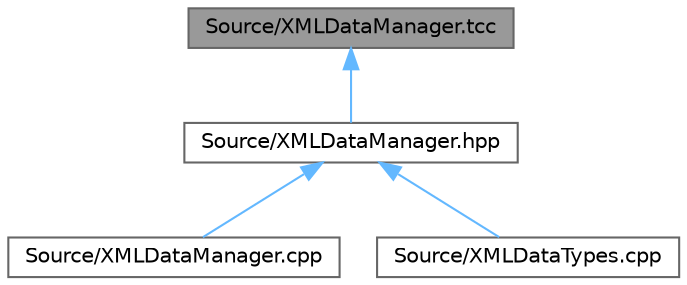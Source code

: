 digraph "Source/XMLDataManager.tcc"
{
 // INTERACTIVE_SVG=YES
 // LATEX_PDF_SIZE
  bgcolor="transparent";
  edge [fontname=Helvetica,fontsize=10,labelfontname=Helvetica,labelfontsize=10];
  node [fontname=Helvetica,fontsize=10,shape=box,height=0.2,width=0.4];
  Node1 [label="Source/XMLDataManager.tcc",height=0.2,width=0.4,color="gray40", fillcolor="grey60", style="filled", fontcolor="black",tooltip=" "];
  Node1 -> Node2 [dir="back",color="steelblue1",style="solid"];
  Node2 [label="Source/XMLDataManager.hpp",height=0.2,width=0.4,color="grey40", fillcolor="white", style="filled",URL="$_x_m_l_data_manager_8hpp.html",tooltip=" "];
  Node2 -> Node3 [dir="back",color="steelblue1",style="solid"];
  Node3 [label="Source/XMLDataManager.cpp",height=0.2,width=0.4,color="grey40", fillcolor="white", style="filled",URL="$_x_m_l_data_manager_8cpp.html",tooltip=" "];
  Node2 -> Node4 [dir="back",color="steelblue1",style="solid"];
  Node4 [label="Source/XMLDataTypes.cpp",height=0.2,width=0.4,color="grey40", fillcolor="white", style="filled",URL="$_x_m_l_data_types_8cpp.html",tooltip=" "];
}
